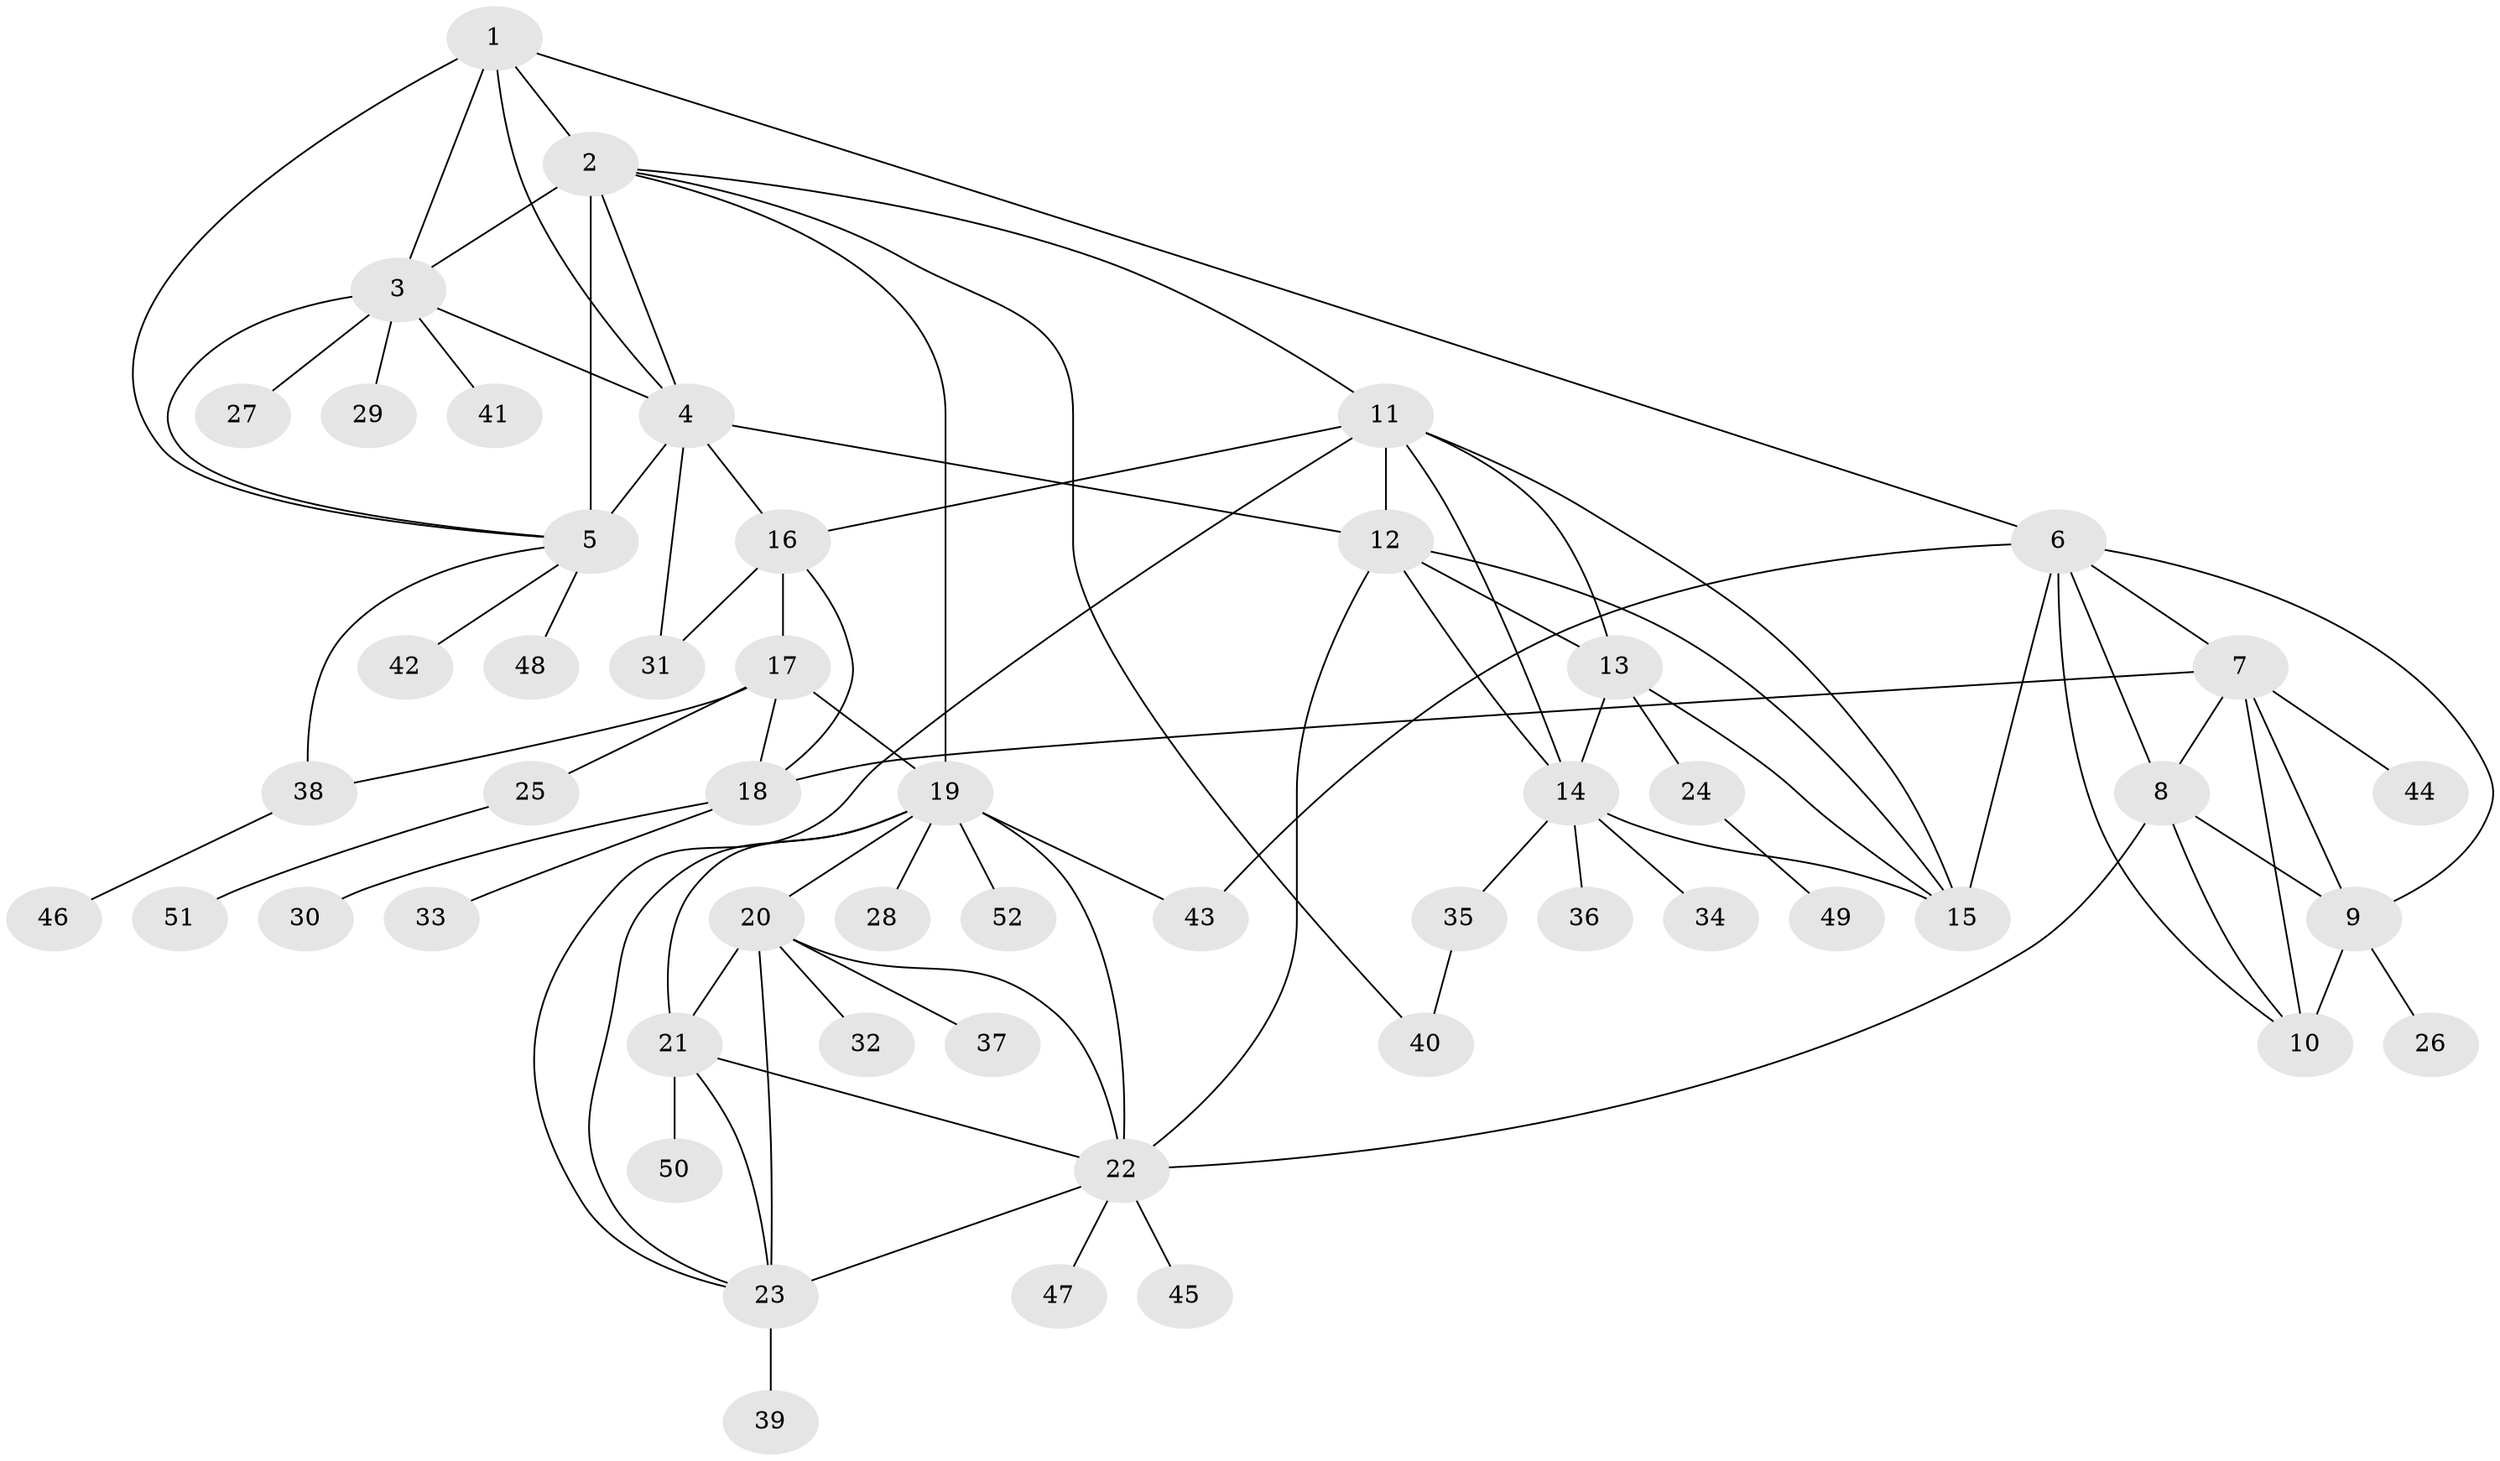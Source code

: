 // original degree distribution, {6: 0.05825242718446602, 7: 0.02912621359223301, 8: 0.05825242718446602, 14: 0.009708737864077669, 5: 0.02912621359223301, 10: 0.019417475728155338, 9: 0.02912621359223301, 4: 0.019417475728155338, 3: 0.038834951456310676, 1: 0.5728155339805825, 2: 0.13592233009708737}
// Generated by graph-tools (version 1.1) at 2025/37/03/09/25 02:37:13]
// undirected, 52 vertices, 88 edges
graph export_dot {
graph [start="1"]
  node [color=gray90,style=filled];
  1;
  2;
  3;
  4;
  5;
  6;
  7;
  8;
  9;
  10;
  11;
  12;
  13;
  14;
  15;
  16;
  17;
  18;
  19;
  20;
  21;
  22;
  23;
  24;
  25;
  26;
  27;
  28;
  29;
  30;
  31;
  32;
  33;
  34;
  35;
  36;
  37;
  38;
  39;
  40;
  41;
  42;
  43;
  44;
  45;
  46;
  47;
  48;
  49;
  50;
  51;
  52;
  1 -- 2 [weight=1.0];
  1 -- 3 [weight=1.0];
  1 -- 4 [weight=1.0];
  1 -- 5 [weight=1.0];
  1 -- 6 [weight=1.0];
  2 -- 3 [weight=1.0];
  2 -- 4 [weight=1.0];
  2 -- 5 [weight=7.0];
  2 -- 11 [weight=1.0];
  2 -- 19 [weight=1.0];
  2 -- 40 [weight=1.0];
  3 -- 4 [weight=1.0];
  3 -- 5 [weight=1.0];
  3 -- 27 [weight=1.0];
  3 -- 29 [weight=1.0];
  3 -- 41 [weight=1.0];
  4 -- 5 [weight=1.0];
  4 -- 12 [weight=1.0];
  4 -- 16 [weight=1.0];
  4 -- 31 [weight=1.0];
  5 -- 38 [weight=1.0];
  5 -- 42 [weight=1.0];
  5 -- 48 [weight=1.0];
  6 -- 7 [weight=1.0];
  6 -- 8 [weight=1.0];
  6 -- 9 [weight=1.0];
  6 -- 10 [weight=1.0];
  6 -- 15 [weight=1.0];
  6 -- 43 [weight=1.0];
  7 -- 8 [weight=1.0];
  7 -- 9 [weight=1.0];
  7 -- 10 [weight=1.0];
  7 -- 18 [weight=1.0];
  7 -- 44 [weight=1.0];
  8 -- 9 [weight=1.0];
  8 -- 10 [weight=1.0];
  8 -- 22 [weight=1.0];
  9 -- 10 [weight=4.0];
  9 -- 26 [weight=1.0];
  11 -- 12 [weight=4.0];
  11 -- 13 [weight=1.0];
  11 -- 14 [weight=1.0];
  11 -- 15 [weight=1.0];
  11 -- 16 [weight=1.0];
  11 -- 23 [weight=1.0];
  12 -- 13 [weight=1.0];
  12 -- 14 [weight=1.0];
  12 -- 15 [weight=1.0];
  12 -- 22 [weight=1.0];
  13 -- 14 [weight=1.0];
  13 -- 15 [weight=1.0];
  13 -- 24 [weight=1.0];
  14 -- 15 [weight=1.0];
  14 -- 34 [weight=1.0];
  14 -- 35 [weight=1.0];
  14 -- 36 [weight=1.0];
  16 -- 17 [weight=3.0];
  16 -- 18 [weight=1.0];
  16 -- 31 [weight=1.0];
  17 -- 18 [weight=3.0];
  17 -- 19 [weight=1.0];
  17 -- 25 [weight=1.0];
  17 -- 38 [weight=1.0];
  18 -- 30 [weight=2.0];
  18 -- 33 [weight=1.0];
  19 -- 20 [weight=1.0];
  19 -- 21 [weight=1.0];
  19 -- 22 [weight=1.0];
  19 -- 23 [weight=1.0];
  19 -- 28 [weight=1.0];
  19 -- 43 [weight=1.0];
  19 -- 52 [weight=1.0];
  20 -- 21 [weight=1.0];
  20 -- 22 [weight=1.0];
  20 -- 23 [weight=1.0];
  20 -- 32 [weight=1.0];
  20 -- 37 [weight=3.0];
  21 -- 22 [weight=1.0];
  21 -- 23 [weight=1.0];
  21 -- 50 [weight=1.0];
  22 -- 23 [weight=1.0];
  22 -- 45 [weight=1.0];
  22 -- 47 [weight=1.0];
  23 -- 39 [weight=1.0];
  24 -- 49 [weight=1.0];
  25 -- 51 [weight=1.0];
  35 -- 40 [weight=1.0];
  38 -- 46 [weight=1.0];
}
